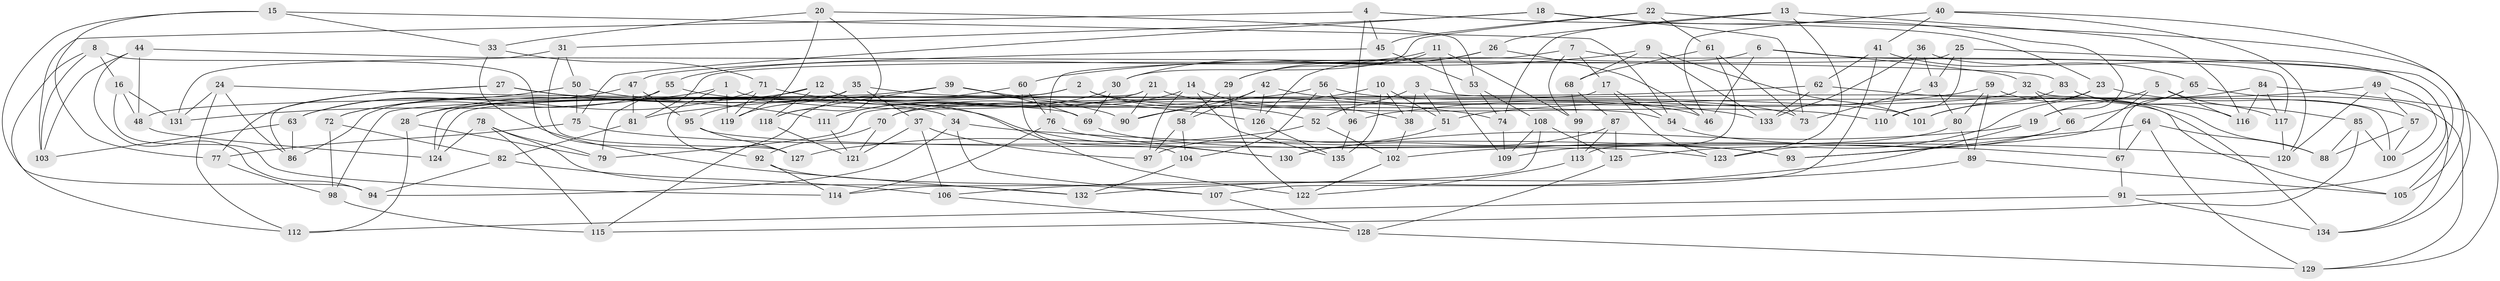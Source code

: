 // coarse degree distribution, {6: 0.5172413793103449, 4: 0.4367816091954023, 3: 0.011494252873563218, 5: 0.034482758620689655}
// Generated by graph-tools (version 1.1) at 2025/24/03/03/25 07:24:26]
// undirected, 135 vertices, 270 edges
graph export_dot {
graph [start="1"]
  node [color=gray90,style=filled];
  1;
  2;
  3;
  4;
  5;
  6;
  7;
  8;
  9;
  10;
  11;
  12;
  13;
  14;
  15;
  16;
  17;
  18;
  19;
  20;
  21;
  22;
  23;
  24;
  25;
  26;
  27;
  28;
  29;
  30;
  31;
  32;
  33;
  34;
  35;
  36;
  37;
  38;
  39;
  40;
  41;
  42;
  43;
  44;
  45;
  46;
  47;
  48;
  49;
  50;
  51;
  52;
  53;
  54;
  55;
  56;
  57;
  58;
  59;
  60;
  61;
  62;
  63;
  64;
  65;
  66;
  67;
  68;
  69;
  70;
  71;
  72;
  73;
  74;
  75;
  76;
  77;
  78;
  79;
  80;
  81;
  82;
  83;
  84;
  85;
  86;
  87;
  88;
  89;
  90;
  91;
  92;
  93;
  94;
  95;
  96;
  97;
  98;
  99;
  100;
  101;
  102;
  103;
  104;
  105;
  106;
  107;
  108;
  109;
  110;
  111;
  112;
  113;
  114;
  115;
  116;
  117;
  118;
  119;
  120;
  121;
  122;
  123;
  124;
  125;
  126;
  127;
  128;
  129;
  130;
  131;
  132;
  133;
  134;
  135;
  1 -- 119;
  1 -- 131;
  1 -- 54;
  1 -- 127;
  2 -- 46;
  2 -- 98;
  2 -- 28;
  2 -- 52;
  3 -- 52;
  3 -- 38;
  3 -- 105;
  3 -- 51;
  4 -- 23;
  4 -- 96;
  4 -- 103;
  4 -- 45;
  5 -- 85;
  5 -- 19;
  5 -- 93;
  5 -- 116;
  6 -- 46;
  6 -- 126;
  6 -- 134;
  6 -- 32;
  7 -- 17;
  7 -- 76;
  7 -- 117;
  7 -- 99;
  8 -- 16;
  8 -- 103;
  8 -- 112;
  8 -- 92;
  9 -- 60;
  9 -- 101;
  9 -- 133;
  9 -- 68;
  10 -- 135;
  10 -- 51;
  10 -- 90;
  10 -- 38;
  11 -- 99;
  11 -- 109;
  11 -- 55;
  11 -- 29;
  12 -- 118;
  12 -- 122;
  12 -- 95;
  12 -- 28;
  13 -- 116;
  13 -- 26;
  13 -- 123;
  13 -- 74;
  14 -- 70;
  14 -- 135;
  14 -- 38;
  14 -- 97;
  15 -- 54;
  15 -- 94;
  15 -- 77;
  15 -- 33;
  16 -- 48;
  16 -- 114;
  16 -- 131;
  17 -- 124;
  17 -- 54;
  17 -- 123;
  18 -- 31;
  18 -- 19;
  18 -- 73;
  18 -- 75;
  19 -- 130;
  19 -- 106;
  20 -- 53;
  20 -- 119;
  20 -- 33;
  20 -- 118;
  21 -- 110;
  21 -- 111;
  21 -- 90;
  21 -- 124;
  22 -- 61;
  22 -- 134;
  22 -- 45;
  22 -- 30;
  23 -- 125;
  23 -- 101;
  23 -- 57;
  24 -- 112;
  24 -- 86;
  24 -- 69;
  24 -- 131;
  25 -- 81;
  25 -- 105;
  25 -- 43;
  25 -- 110;
  26 -- 46;
  26 -- 29;
  26 -- 30;
  27 -- 77;
  27 -- 86;
  27 -- 34;
  27 -- 111;
  28 -- 112;
  28 -- 79;
  29 -- 122;
  29 -- 58;
  30 -- 69;
  30 -- 111;
  31 -- 50;
  31 -- 131;
  31 -- 127;
  32 -- 66;
  32 -- 100;
  32 -- 70;
  33 -- 132;
  33 -- 71;
  34 -- 107;
  34 -- 120;
  34 -- 94;
  35 -- 119;
  35 -- 37;
  35 -- 101;
  35 -- 86;
  36 -- 110;
  36 -- 43;
  36 -- 91;
  36 -- 133;
  37 -- 106;
  37 -- 121;
  37 -- 97;
  38 -- 102;
  39 -- 69;
  39 -- 118;
  39 -- 48;
  39 -- 126;
  40 -- 105;
  40 -- 120;
  40 -- 46;
  40 -- 41;
  41 -- 107;
  41 -- 65;
  41 -- 62;
  42 -- 90;
  42 -- 133;
  42 -- 126;
  42 -- 58;
  43 -- 80;
  43 -- 73;
  44 -- 103;
  44 -- 48;
  44 -- 94;
  44 -- 83;
  45 -- 47;
  45 -- 53;
  47 -- 81;
  47 -- 63;
  47 -- 95;
  48 -- 124;
  49 -- 120;
  49 -- 51;
  49 -- 57;
  49 -- 100;
  50 -- 130;
  50 -- 63;
  50 -- 75;
  51 -- 97;
  52 -- 102;
  52 -- 127;
  53 -- 108;
  53 -- 74;
  54 -- 67;
  55 -- 72;
  55 -- 79;
  55 -- 74;
  56 -- 73;
  56 -- 96;
  56 -- 104;
  56 -- 81;
  57 -- 100;
  57 -- 88;
  58 -- 97;
  58 -- 104;
  59 -- 89;
  59 -- 134;
  59 -- 80;
  59 -- 96;
  60 -- 76;
  60 -- 104;
  60 -- 115;
  61 -- 113;
  61 -- 68;
  61 -- 73;
  62 -- 133;
  62 -- 88;
  62 -- 79;
  63 -- 103;
  63 -- 86;
  64 -- 88;
  64 -- 102;
  64 -- 67;
  64 -- 129;
  65 -- 66;
  65 -- 129;
  65 -- 67;
  66 -- 123;
  66 -- 93;
  67 -- 91;
  68 -- 99;
  68 -- 87;
  69 -- 93;
  70 -- 92;
  70 -- 121;
  71 -- 90;
  71 -- 72;
  71 -- 119;
  72 -- 98;
  72 -- 82;
  74 -- 109;
  75 -- 93;
  75 -- 77;
  76 -- 114;
  76 -- 130;
  77 -- 98;
  78 -- 115;
  78 -- 79;
  78 -- 124;
  78 -- 132;
  80 -- 109;
  80 -- 89;
  81 -- 82;
  82 -- 94;
  82 -- 106;
  83 -- 116;
  83 -- 117;
  83 -- 110;
  84 -- 101;
  84 -- 116;
  84 -- 117;
  84 -- 129;
  85 -- 115;
  85 -- 88;
  85 -- 100;
  87 -- 125;
  87 -- 113;
  87 -- 130;
  89 -- 132;
  89 -- 105;
  91 -- 112;
  91 -- 134;
  92 -- 107;
  92 -- 114;
  95 -- 127;
  95 -- 123;
  96 -- 135;
  98 -- 115;
  99 -- 113;
  102 -- 122;
  104 -- 132;
  106 -- 128;
  107 -- 128;
  108 -- 114;
  108 -- 109;
  108 -- 125;
  111 -- 121;
  113 -- 122;
  117 -- 120;
  118 -- 121;
  125 -- 128;
  126 -- 135;
  128 -- 129;
}
